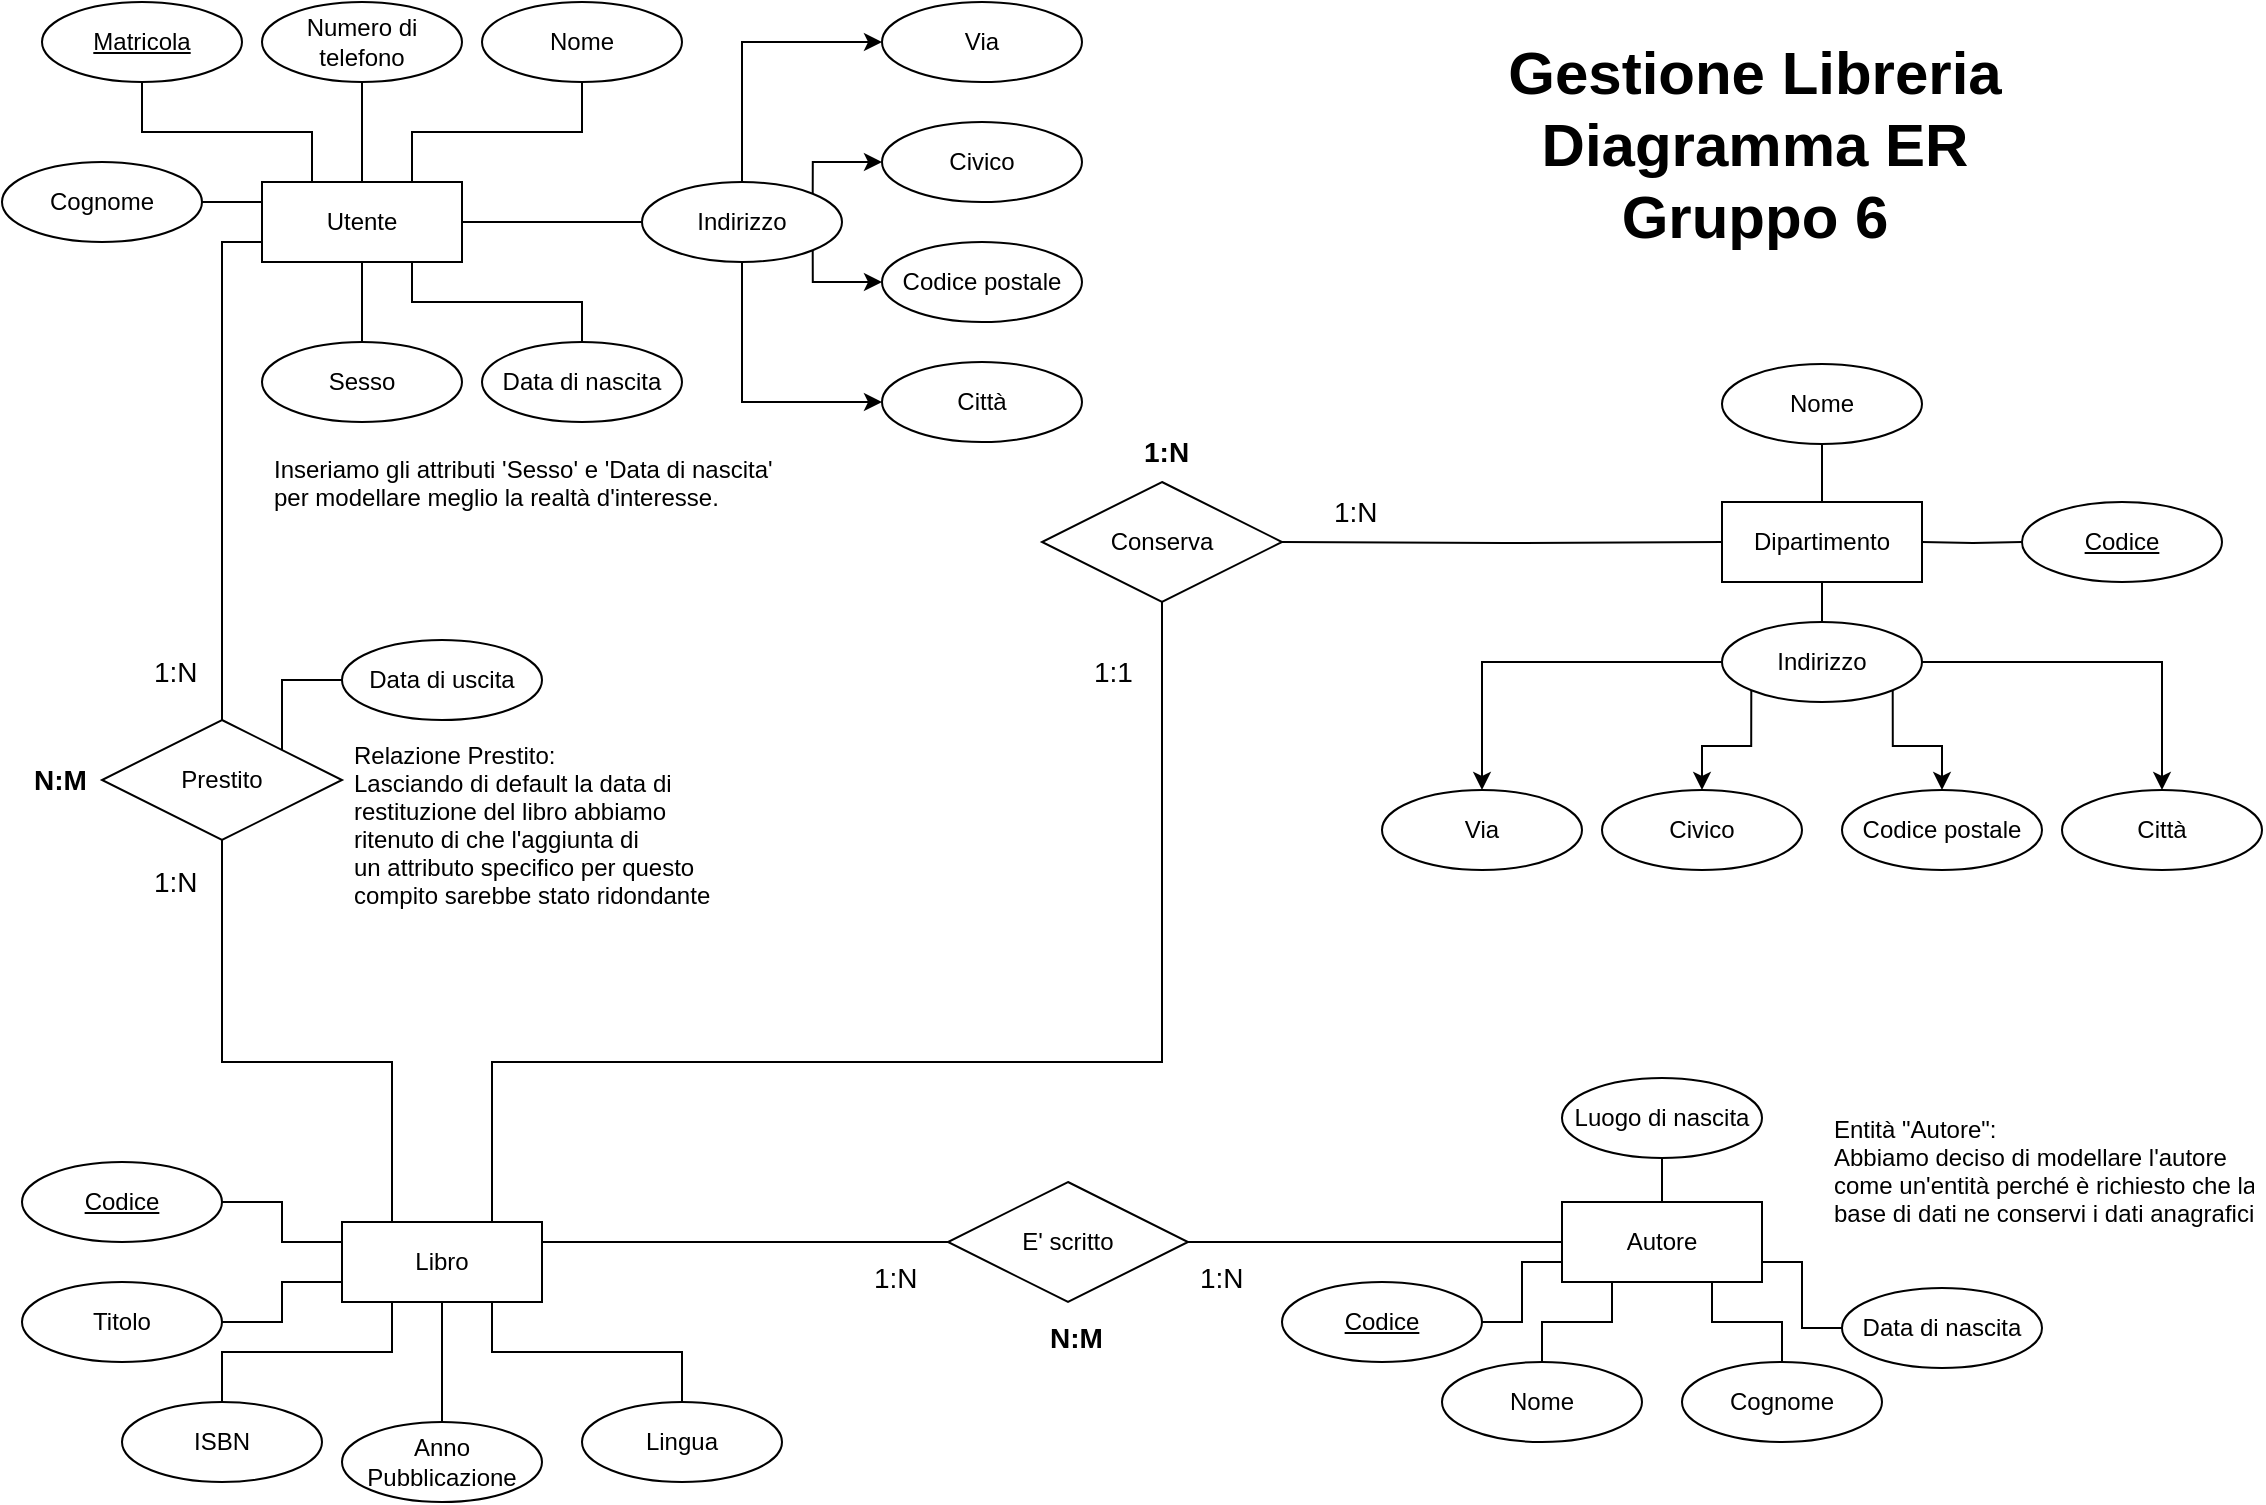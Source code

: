 <mxfile version="14.6.13" type="google"><diagram id="P-V1_DOeA-bm-Rh9vxhw" name="Page-1"><mxGraphModel dx="1121" dy="663" grid="1" gridSize="10" guides="1" tooltips="1" connect="1" arrows="1" fold="1" page="1" pageScale="1" pageWidth="1169" pageHeight="827" math="0" shadow="0"><root><mxCell id="0"/><mxCell id="1" parent="0"/><mxCell id="88rJF8FgsF7wybDOvZAW-49" style="edgeStyle=orthogonalEdgeStyle;rounded=0;orthogonalLoop=1;jettySize=auto;html=1;exitX=0;exitY=0.75;exitDx=0;exitDy=0;entryX=0.5;entryY=0;entryDx=0;entryDy=0;endArrow=none;endFill=0;" parent="1" source="88rJF8FgsF7wybDOvZAW-2" target="88rJF8FgsF7wybDOvZAW-47" edge="1"><mxGeometry relative="1" as="geometry"/></mxCell><mxCell id="88rJF8FgsF7wybDOvZAW-81" value="" style="group" parent="1" vertex="1" connectable="0"><mxGeometry x="540" y="230" width="180" height="140" as="geometry"/></mxCell><mxCell id="88rJF8FgsF7wybDOvZAW-25" value="Conserva" style="shape=rhombus;perimeter=rhombusPerimeter;whiteSpace=wrap;html=1;align=center;" parent="88rJF8FgsF7wybDOvZAW-81" vertex="1"><mxGeometry y="30" width="120" height="60" as="geometry"/></mxCell><mxCell id="88rJF8FgsF7wybDOvZAW-28" value="1:1" style="text;strokeColor=none;fillColor=none;spacingLeft=4;spacingRight=4;overflow=hidden;rotatable=0;points=[[0,0.5],[1,0.5]];portConstraint=eastwest;fontSize=14;" parent="88rJF8FgsF7wybDOvZAW-81" vertex="1"><mxGeometry x="20" y="110" width="40" height="30" as="geometry"/></mxCell><mxCell id="88rJF8FgsF7wybDOvZAW-29" value="1:N" style="text;strokeColor=none;fillColor=none;spacingLeft=4;spacingRight=4;overflow=hidden;rotatable=0;points=[[0,0.5],[1,0.5]];portConstraint=eastwest;fontSize=14;" parent="88rJF8FgsF7wybDOvZAW-81" vertex="1"><mxGeometry x="140" y="30" width="40" height="30" as="geometry"/></mxCell><mxCell id="88rJF8FgsF7wybDOvZAW-30" value="1:N" style="text;strokeColor=none;fillColor=none;spacingLeft=4;spacingRight=4;overflow=hidden;rotatable=0;points=[[0,0.5],[1,0.5]];portConstraint=eastwest;fontSize=14;fontStyle=1" parent="88rJF8FgsF7wybDOvZAW-81" vertex="1"><mxGeometry x="45" width="40" height="30" as="geometry"/></mxCell><mxCell id="88rJF8FgsF7wybDOvZAW-96" style="edgeStyle=orthogonalEdgeStyle;rounded=0;orthogonalLoop=1;jettySize=auto;html=1;exitX=1;exitY=0.5;exitDx=0;exitDy=0;entryX=0;entryY=0.5;entryDx=0;entryDy=0;endArrow=none;endFill=0;" parent="1" source="88rJF8FgsF7wybDOvZAW-85" target="88rJF8FgsF7wybDOvZAW-86" edge="1"><mxGeometry relative="1" as="geometry"/></mxCell><mxCell id="88rJF8FgsF7wybDOvZAW-95" style="edgeStyle=orthogonalEdgeStyle;rounded=0;orthogonalLoop=1;jettySize=auto;html=1;exitX=1;exitY=0.25;exitDx=0;exitDy=0;entryX=0;entryY=0.5;entryDx=0;entryDy=0;endArrow=none;endFill=0;" parent="1" source="88rJF8FgsF7wybDOvZAW-53" target="88rJF8FgsF7wybDOvZAW-85" edge="1"><mxGeometry relative="1" as="geometry"/></mxCell><mxCell id="88rJF8FgsF7wybDOvZAW-101" value="" style="group" parent="1" vertex="1" connectable="0"><mxGeometry x="450" y="610" width="203" height="93" as="geometry"/></mxCell><mxCell id="88rJF8FgsF7wybDOvZAW-85" value="E' scritto" style="shape=rhombus;perimeter=rhombusPerimeter;whiteSpace=wrap;html=1;align=center;" parent="88rJF8FgsF7wybDOvZAW-101" vertex="1"><mxGeometry x="43" width="120" height="60" as="geometry"/></mxCell><mxCell id="88rJF8FgsF7wybDOvZAW-97" value="1:N" style="text;strokeColor=none;fillColor=none;spacingLeft=4;spacingRight=4;overflow=hidden;rotatable=0;points=[[0,0.5],[1,0.5]];portConstraint=eastwest;fontSize=14;" parent="88rJF8FgsF7wybDOvZAW-101" vertex="1"><mxGeometry y="33" width="40" height="30" as="geometry"/></mxCell><mxCell id="88rJF8FgsF7wybDOvZAW-98" value="1:N" style="text;strokeColor=none;fillColor=none;spacingLeft=4;spacingRight=4;overflow=hidden;rotatable=0;points=[[0,0.5],[1,0.5]];portConstraint=eastwest;fontSize=14;" parent="88rJF8FgsF7wybDOvZAW-101" vertex="1"><mxGeometry x="163" y="33" width="40" height="30" as="geometry"/></mxCell><mxCell id="88rJF8FgsF7wybDOvZAW-99" value="N:M" style="text;strokeColor=none;fillColor=none;spacingLeft=4;spacingRight=4;overflow=hidden;rotatable=0;points=[[0,0.5],[1,0.5]];portConstraint=eastwest;fontSize=14;fontStyle=1" parent="88rJF8FgsF7wybDOvZAW-101" vertex="1"><mxGeometry x="88" y="63" width="40" height="30" as="geometry"/></mxCell><mxCell id="88rJF8FgsF7wybDOvZAW-141" style="edgeStyle=orthogonalEdgeStyle;rounded=0;orthogonalLoop=1;jettySize=auto;html=1;exitX=0.5;exitY=1;exitDx=0;exitDy=0;entryX=0.25;entryY=0;entryDx=0;entryDy=0;startArrow=none;startFill=0;endArrow=none;endFill=0;" parent="1" source="88rJF8FgsF7wybDOvZAW-47" target="88rJF8FgsF7wybDOvZAW-53" edge="1"><mxGeometry relative="1" as="geometry"><Array as="points"><mxPoint x="130" y="550"/><mxPoint x="215" y="550"/></Array></mxGeometry></mxCell><mxCell id="88rJF8FgsF7wybDOvZAW-143" style="edgeStyle=orthogonalEdgeStyle;rounded=0;orthogonalLoop=1;jettySize=auto;html=1;exitX=0.5;exitY=1;exitDx=0;exitDy=0;entryX=0.75;entryY=0;entryDx=0;entryDy=0;startArrow=none;startFill=0;endArrow=none;endFill=0;" parent="1" source="88rJF8FgsF7wybDOvZAW-25" target="88rJF8FgsF7wybDOvZAW-53" edge="1"><mxGeometry relative="1" as="geometry"><Array as="points"><mxPoint x="600" y="550"/><mxPoint x="265" y="550"/></Array></mxGeometry></mxCell><mxCell id="TmYQ0ed5oYSn1XaQMWYc-7" value="" style="group" vertex="1" connectable="0" parent="1"><mxGeometry x="30" y="600" width="380" height="170" as="geometry"/></mxCell><mxCell id="88rJF8FgsF7wybDOvZAW-53" value="Libro" style="whiteSpace=wrap;html=1;align=center;" parent="TmYQ0ed5oYSn1XaQMWYc-7" vertex="1"><mxGeometry x="160" y="30" width="100" height="40" as="geometry"/></mxCell><mxCell id="88rJF8FgsF7wybDOvZAW-54" value="Codice" style="ellipse;whiteSpace=wrap;html=1;align=center;fontStyle=4;" parent="TmYQ0ed5oYSn1XaQMWYc-7" vertex="1"><mxGeometry width="100" height="40" as="geometry"/></mxCell><mxCell id="TmYQ0ed5oYSn1XaQMWYc-2" style="edgeStyle=orthogonalEdgeStyle;rounded=0;orthogonalLoop=1;jettySize=auto;html=1;exitX=0;exitY=0.25;exitDx=0;exitDy=0;entryX=1;entryY=0.5;entryDx=0;entryDy=0;endArrow=none;endFill=0;" edge="1" parent="TmYQ0ed5oYSn1XaQMWYc-7" source="88rJF8FgsF7wybDOvZAW-53" target="88rJF8FgsF7wybDOvZAW-54"><mxGeometry relative="1" as="geometry"/></mxCell><mxCell id="88rJF8FgsF7wybDOvZAW-56" value="Titolo" style="ellipse;whiteSpace=wrap;html=1;align=center;" parent="TmYQ0ed5oYSn1XaQMWYc-7" vertex="1"><mxGeometry y="60" width="100" height="40" as="geometry"/></mxCell><mxCell id="TmYQ0ed5oYSn1XaQMWYc-3" style="edgeStyle=orthogonalEdgeStyle;rounded=0;orthogonalLoop=1;jettySize=auto;html=1;exitX=0;exitY=0.75;exitDx=0;exitDy=0;entryX=1;entryY=0.5;entryDx=0;entryDy=0;endArrow=none;endFill=0;" edge="1" parent="TmYQ0ed5oYSn1XaQMWYc-7" source="88rJF8FgsF7wybDOvZAW-53" target="88rJF8FgsF7wybDOvZAW-56"><mxGeometry relative="1" as="geometry"/></mxCell><mxCell id="88rJF8FgsF7wybDOvZAW-62" value="Anno Pubblicazione" style="ellipse;whiteSpace=wrap;html=1;align=center;" parent="TmYQ0ed5oYSn1XaQMWYc-7" vertex="1"><mxGeometry x="160" y="130" width="100" height="40" as="geometry"/></mxCell><mxCell id="TmYQ0ed5oYSn1XaQMWYc-5" style="edgeStyle=orthogonalEdgeStyle;rounded=0;orthogonalLoop=1;jettySize=auto;html=1;exitX=0.5;exitY=1;exitDx=0;exitDy=0;entryX=0.5;entryY=0;entryDx=0;entryDy=0;endArrow=none;endFill=0;" edge="1" parent="TmYQ0ed5oYSn1XaQMWYc-7" source="88rJF8FgsF7wybDOvZAW-53" target="88rJF8FgsF7wybDOvZAW-62"><mxGeometry relative="1" as="geometry"/></mxCell><mxCell id="88rJF8FgsF7wybDOvZAW-66" value="ISBN" style="ellipse;whiteSpace=wrap;html=1;align=center;" parent="TmYQ0ed5oYSn1XaQMWYc-7" vertex="1"><mxGeometry x="50" y="120" width="100" height="40" as="geometry"/></mxCell><mxCell id="TmYQ0ed5oYSn1XaQMWYc-4" style="edgeStyle=orthogonalEdgeStyle;rounded=0;orthogonalLoop=1;jettySize=auto;html=1;exitX=0.25;exitY=1;exitDx=0;exitDy=0;entryX=0.5;entryY=0;entryDx=0;entryDy=0;endArrow=none;endFill=0;" edge="1" parent="TmYQ0ed5oYSn1XaQMWYc-7" source="88rJF8FgsF7wybDOvZAW-53" target="88rJF8FgsF7wybDOvZAW-66"><mxGeometry relative="1" as="geometry"/></mxCell><mxCell id="TmYQ0ed5oYSn1XaQMWYc-1" value="Lingua" style="ellipse;whiteSpace=wrap;html=1;align=center;" vertex="1" parent="TmYQ0ed5oYSn1XaQMWYc-7"><mxGeometry x="280" y="120" width="100" height="40" as="geometry"/></mxCell><mxCell id="TmYQ0ed5oYSn1XaQMWYc-6" style="edgeStyle=orthogonalEdgeStyle;rounded=0;orthogonalLoop=1;jettySize=auto;html=1;exitX=0.75;exitY=1;exitDx=0;exitDy=0;entryX=0.5;entryY=0;entryDx=0;entryDy=0;endArrow=none;endFill=0;" edge="1" parent="TmYQ0ed5oYSn1XaQMWYc-7" source="88rJF8FgsF7wybDOvZAW-53" target="TmYQ0ed5oYSn1XaQMWYc-1"><mxGeometry relative="1" as="geometry"/></mxCell><mxCell id="TmYQ0ed5oYSn1XaQMWYc-11" value="Gestione Libreria &#10;Diagramma ER&#10;Gruppo 6" style="text;strokeColor=none;fillColor=none;spacingLeft=4;spacingRight=4;overflow=hidden;rotatable=0;points=[[0,0.5],[1,0.5]];portConstraint=eastwest;fontSize=30;align=center;fontStyle=1" vertex="1" parent="1"><mxGeometry x="653" y="30" width="487" height="130" as="geometry"/></mxCell><mxCell id="TmYQ0ed5oYSn1XaQMWYc-13" value="" style="group" vertex="1" connectable="0" parent="1"><mxGeometry x="20" y="20" width="540" height="280" as="geometry"/></mxCell><mxCell id="88rJF8FgsF7wybDOvZAW-2" value="&lt;font style=&quot;vertical-align: inherit&quot;&gt;&lt;font style=&quot;vertical-align: inherit&quot;&gt;Utente&lt;/font&gt;&lt;/font&gt;" style="whiteSpace=wrap;html=1;align=center;" parent="TmYQ0ed5oYSn1XaQMWYc-13" vertex="1"><mxGeometry x="130" y="90" width="100" height="40" as="geometry"/></mxCell><mxCell id="88rJF8FgsF7wybDOvZAW-3" value="&lt;font style=&quot;vertical-align: inherit&quot;&gt;&lt;font style=&quot;vertical-align: inherit&quot;&gt;Matricola&lt;/font&gt;&lt;/font&gt;" style="ellipse;whiteSpace=wrap;html=1;align=center;fontStyle=4;" parent="TmYQ0ed5oYSn1XaQMWYc-13" vertex="1"><mxGeometry x="20" width="100" height="40" as="geometry"/></mxCell><mxCell id="88rJF8FgsF7wybDOvZAW-4" style="edgeStyle=orthogonalEdgeStyle;rounded=0;orthogonalLoop=1;jettySize=auto;html=1;exitX=0.25;exitY=0;exitDx=0;exitDy=0;entryX=0.5;entryY=1;entryDx=0;entryDy=0;endArrow=none;endFill=0;" parent="TmYQ0ed5oYSn1XaQMWYc-13" source="88rJF8FgsF7wybDOvZAW-2" target="88rJF8FgsF7wybDOvZAW-3" edge="1"><mxGeometry x="20" as="geometry"/></mxCell><mxCell id="88rJF8FgsF7wybDOvZAW-5" value="&lt;font style=&quot;vertical-align: inherit&quot;&gt;&lt;font style=&quot;vertical-align: inherit&quot;&gt;Numero di telefono&lt;/font&gt;&lt;/font&gt;" style="ellipse;whiteSpace=wrap;html=1;align=center;" parent="TmYQ0ed5oYSn1XaQMWYc-13" vertex="1"><mxGeometry x="130" width="100" height="40" as="geometry"/></mxCell><mxCell id="88rJF8FgsF7wybDOvZAW-6" style="edgeStyle=orthogonalEdgeStyle;rounded=0;orthogonalLoop=1;jettySize=auto;html=1;exitX=0.5;exitY=0;exitDx=0;exitDy=0;entryX=0.5;entryY=1;entryDx=0;entryDy=0;endArrow=none;endFill=0;" parent="TmYQ0ed5oYSn1XaQMWYc-13" source="88rJF8FgsF7wybDOvZAW-2" target="88rJF8FgsF7wybDOvZAW-5" edge="1"><mxGeometry x="20" as="geometry"/></mxCell><mxCell id="88rJF8FgsF7wybDOvZAW-7" value="&lt;font style=&quot;vertical-align: inherit&quot;&gt;&lt;font style=&quot;vertical-align: inherit&quot;&gt;&lt;font style=&quot;vertical-align: inherit&quot;&gt;&lt;font style=&quot;vertical-align: inherit&quot;&gt;Nome&lt;/font&gt;&lt;/font&gt;&lt;/font&gt;&lt;/font&gt;" style="ellipse;whiteSpace=wrap;html=1;align=center;" parent="TmYQ0ed5oYSn1XaQMWYc-13" vertex="1"><mxGeometry x="240" width="100" height="40" as="geometry"/></mxCell><mxCell id="88rJF8FgsF7wybDOvZAW-8" style="edgeStyle=orthogonalEdgeStyle;rounded=0;orthogonalLoop=1;jettySize=auto;html=1;exitX=0.75;exitY=0;exitDx=0;exitDy=0;entryX=0.5;entryY=1;entryDx=0;entryDy=0;endArrow=none;endFill=0;" parent="TmYQ0ed5oYSn1XaQMWYc-13" source="88rJF8FgsF7wybDOvZAW-2" target="88rJF8FgsF7wybDOvZAW-7" edge="1"><mxGeometry x="20" as="geometry"/></mxCell><mxCell id="88rJF8FgsF7wybDOvZAW-9" value="&lt;font style=&quot;vertical-align: inherit&quot;&gt;&lt;font style=&quot;vertical-align: inherit&quot;&gt;&lt;font style=&quot;vertical-align: inherit&quot;&gt;&lt;font style=&quot;vertical-align: inherit&quot;&gt;Cognome&lt;/font&gt;&lt;/font&gt;&lt;/font&gt;&lt;/font&gt;" style="ellipse;whiteSpace=wrap;html=1;align=center;" parent="TmYQ0ed5oYSn1XaQMWYc-13" vertex="1"><mxGeometry y="80" width="100" height="40" as="geometry"/></mxCell><mxCell id="TmYQ0ed5oYSn1XaQMWYc-12" style="edgeStyle=orthogonalEdgeStyle;rounded=0;orthogonalLoop=1;jettySize=auto;html=1;exitX=0;exitY=0.25;exitDx=0;exitDy=0;entryX=1;entryY=0.5;entryDx=0;entryDy=0;fontSize=30;endArrow=none;endFill=0;" edge="1" parent="TmYQ0ed5oYSn1XaQMWYc-13" source="88rJF8FgsF7wybDOvZAW-2" target="88rJF8FgsF7wybDOvZAW-9"><mxGeometry relative="1" as="geometry"/></mxCell><mxCell id="88rJF8FgsF7wybDOvZAW-11" value="Indirizzo" style="ellipse;whiteSpace=wrap;html=1;align=center;" parent="TmYQ0ed5oYSn1XaQMWYc-13" vertex="1"><mxGeometry x="320" y="90" width="100" height="40" as="geometry"/></mxCell><mxCell id="88rJF8FgsF7wybDOvZAW-102" style="edgeStyle=orthogonalEdgeStyle;rounded=0;orthogonalLoop=1;jettySize=auto;html=1;exitX=1;exitY=0.5;exitDx=0;exitDy=0;entryX=0;entryY=0.5;entryDx=0;entryDy=0;endArrow=none;endFill=0;" parent="TmYQ0ed5oYSn1XaQMWYc-13" source="88rJF8FgsF7wybDOvZAW-2" target="88rJF8FgsF7wybDOvZAW-11" edge="1"><mxGeometry as="geometry"/></mxCell><mxCell id="88rJF8FgsF7wybDOvZAW-14" value="Via" style="ellipse;whiteSpace=wrap;html=1;align=center;" parent="TmYQ0ed5oYSn1XaQMWYc-13" vertex="1"><mxGeometry x="440" width="100" height="40" as="geometry"/></mxCell><mxCell id="88rJF8FgsF7wybDOvZAW-104" style="edgeStyle=orthogonalEdgeStyle;rounded=0;orthogonalLoop=1;jettySize=auto;html=1;exitX=0.5;exitY=0;exitDx=0;exitDy=0;entryX=0;entryY=0.5;entryDx=0;entryDy=0;endArrow=classic;endFill=1;" parent="TmYQ0ed5oYSn1XaQMWYc-13" source="88rJF8FgsF7wybDOvZAW-11" target="88rJF8FgsF7wybDOvZAW-14" edge="1"><mxGeometry as="geometry"/></mxCell><mxCell id="88rJF8FgsF7wybDOvZAW-115" style="edgeStyle=orthogonalEdgeStyle;rounded=0;orthogonalLoop=1;jettySize=auto;html=1;exitX=0;exitY=0.5;exitDx=0;exitDy=0;entryX=1;entryY=0;entryDx=0;entryDy=0;endArrow=none;endFill=0;startArrow=classic;startFill=1;" parent="TmYQ0ed5oYSn1XaQMWYc-13" source="88rJF8FgsF7wybDOvZAW-15" target="88rJF8FgsF7wybDOvZAW-11" edge="1"><mxGeometry as="geometry"/></mxCell><mxCell id="88rJF8FgsF7wybDOvZAW-15" value="Civico" style="ellipse;whiteSpace=wrap;html=1;align=center;" parent="TmYQ0ed5oYSn1XaQMWYc-13" vertex="1"><mxGeometry x="440" y="60" width="100" height="40" as="geometry"/></mxCell><mxCell id="88rJF8FgsF7wybDOvZAW-16" value="Città" style="ellipse;whiteSpace=wrap;html=1;align=center;" parent="TmYQ0ed5oYSn1XaQMWYc-13" vertex="1"><mxGeometry x="440" y="180" width="100" height="40" as="geometry"/></mxCell><mxCell id="88rJF8FgsF7wybDOvZAW-105" style="edgeStyle=orthogonalEdgeStyle;rounded=0;orthogonalLoop=1;jettySize=auto;html=1;exitX=0.5;exitY=1;exitDx=0;exitDy=0;entryX=0;entryY=0.5;entryDx=0;entryDy=0;endArrow=classic;endFill=1;" parent="TmYQ0ed5oYSn1XaQMWYc-13" source="88rJF8FgsF7wybDOvZAW-11" target="88rJF8FgsF7wybDOvZAW-16" edge="1"><mxGeometry as="geometry"/></mxCell><mxCell id="88rJF8FgsF7wybDOvZAW-107" value="Sesso" style="ellipse;whiteSpace=wrap;html=1;align=center;" parent="TmYQ0ed5oYSn1XaQMWYc-13" vertex="1"><mxGeometry x="130" y="170" width="100" height="40" as="geometry"/></mxCell><mxCell id="88rJF8FgsF7wybDOvZAW-111" value="Data di nascita" style="ellipse;whiteSpace=wrap;html=1;align=center;" parent="TmYQ0ed5oYSn1XaQMWYc-13" vertex="1"><mxGeometry x="240" y="170" width="100" height="40" as="geometry"/></mxCell><mxCell id="88rJF8FgsF7wybDOvZAW-113" value="Inseriamo gli attributi 'Sesso' e 'Data di nascita' &#10;per modellare meglio la realtà d'interesse." style="text;strokeColor=none;fillColor=none;spacingLeft=4;spacingRight=4;overflow=hidden;rotatable=0;points=[[0,0.5],[1,0.5]];portConstraint=eastwest;fontSize=12;" parent="TmYQ0ed5oYSn1XaQMWYc-13" vertex="1"><mxGeometry x="130" y="220" width="280" height="60" as="geometry"/></mxCell><mxCell id="88rJF8FgsF7wybDOvZAW-118" style="edgeStyle=orthogonalEdgeStyle;rounded=0;orthogonalLoop=1;jettySize=auto;html=1;exitX=0;exitY=0.5;exitDx=0;exitDy=0;entryX=1;entryY=1;entryDx=0;entryDy=0;endArrow=none;endFill=0;startArrow=classic;startFill=1;" parent="TmYQ0ed5oYSn1XaQMWYc-13" source="88rJF8FgsF7wybDOvZAW-116" target="88rJF8FgsF7wybDOvZAW-11" edge="1"><mxGeometry as="geometry"/></mxCell><mxCell id="88rJF8FgsF7wybDOvZAW-116" value="Codice postale" style="ellipse;whiteSpace=wrap;html=1;align=center;" parent="TmYQ0ed5oYSn1XaQMWYc-13" vertex="1"><mxGeometry x="440" y="120" width="100" height="40" as="geometry"/></mxCell><mxCell id="88rJF8FgsF7wybDOvZAW-110" style="edgeStyle=orthogonalEdgeStyle;rounded=0;orthogonalLoop=1;jettySize=auto;html=1;exitX=0.5;exitY=1;exitDx=0;exitDy=0;entryX=0.5;entryY=0;entryDx=0;entryDy=0;endArrow=none;endFill=0;" parent="TmYQ0ed5oYSn1XaQMWYc-13" source="88rJF8FgsF7wybDOvZAW-2" target="88rJF8FgsF7wybDOvZAW-107" edge="1"><mxGeometry as="geometry"/></mxCell><mxCell id="88rJF8FgsF7wybDOvZAW-112" style="edgeStyle=orthogonalEdgeStyle;rounded=0;orthogonalLoop=1;jettySize=auto;html=1;exitX=0.75;exitY=1;exitDx=0;exitDy=0;entryX=0.5;entryY=0;entryDx=0;entryDy=0;endArrow=none;endFill=0;" parent="TmYQ0ed5oYSn1XaQMWYc-13" source="88rJF8FgsF7wybDOvZAW-2" target="88rJF8FgsF7wybDOvZAW-111" edge="1"><mxGeometry as="geometry"/></mxCell><mxCell id="TmYQ0ed5oYSn1XaQMWYc-14" value="" style="group" vertex="1" connectable="0" parent="1"><mxGeometry x="30" y="335" width="350" height="158" as="geometry"/></mxCell><mxCell id="88rJF8FgsF7wybDOvZAW-47" value="Prestito" style="shape=rhombus;perimeter=rhombusPerimeter;whiteSpace=wrap;html=1;align=center;" parent="TmYQ0ed5oYSn1XaQMWYc-14" vertex="1"><mxGeometry x="40" y="44" width="120" height="60" as="geometry"/></mxCell><mxCell id="88rJF8FgsF7wybDOvZAW-52" style="edgeStyle=orthogonalEdgeStyle;rounded=0;orthogonalLoop=1;jettySize=auto;html=1;exitX=0;exitY=0.5;exitDx=0;exitDy=0;entryX=1;entryY=0;entryDx=0;entryDy=0;endArrow=none;endFill=0;" parent="TmYQ0ed5oYSn1XaQMWYc-14" source="88rJF8FgsF7wybDOvZAW-50" target="88rJF8FgsF7wybDOvZAW-47" edge="1"><mxGeometry y="-5" as="geometry"/></mxCell><mxCell id="88rJF8FgsF7wybDOvZAW-50" value="Data di uscita" style="ellipse;whiteSpace=wrap;html=1;align=center;" parent="TmYQ0ed5oYSn1XaQMWYc-14" vertex="1"><mxGeometry x="160" y="4" width="100" height="40" as="geometry"/></mxCell><mxCell id="88rJF8FgsF7wybDOvZAW-77" value="1:N" style="text;strokeColor=none;fillColor=none;spacingLeft=4;spacingRight=4;overflow=hidden;rotatable=0;points=[[0,0.5],[1,0.5]];portConstraint=eastwest;fontSize=14;" parent="TmYQ0ed5oYSn1XaQMWYc-14" vertex="1"><mxGeometry x="60" y="5" width="40" height="30" as="geometry"/></mxCell><mxCell id="88rJF8FgsF7wybDOvZAW-78" value="1:N" style="text;strokeColor=none;fillColor=none;spacingLeft=4;spacingRight=4;overflow=hidden;rotatable=0;points=[[0,0.5],[1,0.5]];portConstraint=eastwest;fontSize=14;" parent="TmYQ0ed5oYSn1XaQMWYc-14" vertex="1"><mxGeometry x="60" y="110" width="40" height="30" as="geometry"/></mxCell><mxCell id="88rJF8FgsF7wybDOvZAW-79" value="N:M" style="text;strokeColor=none;fillColor=none;spacingLeft=4;spacingRight=4;overflow=hidden;rotatable=0;points=[[0,0.5],[1,0.5]];portConstraint=eastwest;fontSize=14;fontStyle=1" parent="TmYQ0ed5oYSn1XaQMWYc-14" vertex="1"><mxGeometry y="59" width="40" height="30" as="geometry"/></mxCell><mxCell id="88rJF8FgsF7wybDOvZAW-83" value="Relazione Prestito:&#10;Lasciando di default la data di &#10;restituzione del libro abbiamo&#10;ritenuto di che l'aggiunta di&#10;un attributo specifico per questo &#10;compito sarebbe stato ridondante." style="text;strokeColor=none;fillColor=none;spacingLeft=4;spacingRight=4;overflow=hidden;rotatable=0;points=[[0,0.5],[1,0.5]];portConstraint=eastwest;fontSize=12;" parent="TmYQ0ed5oYSn1XaQMWYc-14" vertex="1"><mxGeometry x="160" y="48" width="190" height="110" as="geometry"/></mxCell><mxCell id="TmYQ0ed5oYSn1XaQMWYc-15" value="" style="group" vertex="1" connectable="0" parent="1"><mxGeometry x="710" y="190" width="440" height="264" as="geometry"/></mxCell><mxCell id="88rJF8FgsF7wybDOvZAW-27" style="edgeStyle=orthogonalEdgeStyle;rounded=0;orthogonalLoop=1;jettySize=auto;html=1;exitX=0;exitY=0.5;exitDx=0;exitDy=0;entryX=1;entryY=0.5;entryDx=0;entryDy=0;endArrow=none;endFill=0;" parent="TmYQ0ed5oYSn1XaQMWYc-15" target="88rJF8FgsF7wybDOvZAW-25" edge="1"><mxGeometry as="geometry"><mxPoint x="170" y="100" as="sourcePoint"/></mxGeometry></mxCell><mxCell id="TmYQ0ed5oYSn1XaQMWYc-9" value="" style="group" vertex="1" connectable="0" parent="TmYQ0ed5oYSn1XaQMWYc-15"><mxGeometry width="440" height="264" as="geometry"/></mxCell><mxCell id="88rJF8FgsF7wybDOvZAW-31" value="Indirizzo" style="ellipse;whiteSpace=wrap;html=1;align=center;" parent="TmYQ0ed5oYSn1XaQMWYc-9" vertex="1"><mxGeometry x="170" y="140" width="100" height="40" as="geometry"/></mxCell><mxCell id="88rJF8FgsF7wybDOvZAW-38" style="edgeStyle=orthogonalEdgeStyle;rounded=0;orthogonalLoop=1;jettySize=auto;html=1;exitX=0.5;exitY=1;exitDx=0;exitDy=0;entryX=0.5;entryY=0;entryDx=0;entryDy=0;endArrow=none;endFill=0;" parent="TmYQ0ed5oYSn1XaQMWYc-9" target="88rJF8FgsF7wybDOvZAW-31" edge="1"><mxGeometry x="60" as="geometry"><mxPoint x="220" y="120" as="sourcePoint"/></mxGeometry></mxCell><mxCell id="88rJF8FgsF7wybDOvZAW-32" value="Via" style="ellipse;whiteSpace=wrap;html=1;align=center;" parent="TmYQ0ed5oYSn1XaQMWYc-9" vertex="1"><mxGeometry y="224" width="100" height="40" as="geometry"/></mxCell><mxCell id="88rJF8FgsF7wybDOvZAW-120" style="edgeStyle=orthogonalEdgeStyle;rounded=0;orthogonalLoop=1;jettySize=auto;html=1;exitX=0;exitY=0.5;exitDx=0;exitDy=0;entryX=0.5;entryY=0;entryDx=0;entryDy=0;endArrow=classic;endFill=1;" parent="TmYQ0ed5oYSn1XaQMWYc-9" source="88rJF8FgsF7wybDOvZAW-31" target="88rJF8FgsF7wybDOvZAW-32" edge="1"><mxGeometry as="geometry"/></mxCell><mxCell id="88rJF8FgsF7wybDOvZAW-34" value="Civico" style="ellipse;whiteSpace=wrap;html=1;align=center;" parent="TmYQ0ed5oYSn1XaQMWYc-9" vertex="1"><mxGeometry x="110" y="224" width="100" height="40" as="geometry"/></mxCell><mxCell id="88rJF8FgsF7wybDOvZAW-124" style="edgeStyle=orthogonalEdgeStyle;rounded=0;orthogonalLoop=1;jettySize=auto;html=1;exitX=0;exitY=1;exitDx=0;exitDy=0;entryX=0.5;entryY=0;entryDx=0;entryDy=0;startArrow=none;startFill=0;endArrow=classic;endFill=1;" parent="TmYQ0ed5oYSn1XaQMWYc-9" source="88rJF8FgsF7wybDOvZAW-31" target="88rJF8FgsF7wybDOvZAW-34" edge="1"><mxGeometry as="geometry"/></mxCell><mxCell id="88rJF8FgsF7wybDOvZAW-36" value="Città" style="ellipse;whiteSpace=wrap;html=1;align=center;" parent="TmYQ0ed5oYSn1XaQMWYc-9" vertex="1"><mxGeometry x="340" y="224" width="100" height="40" as="geometry"/></mxCell><mxCell id="88rJF8FgsF7wybDOvZAW-121" style="edgeStyle=orthogonalEdgeStyle;rounded=0;orthogonalLoop=1;jettySize=auto;html=1;exitX=1;exitY=0.5;exitDx=0;exitDy=0;entryX=0.5;entryY=0;entryDx=0;entryDy=0;endArrow=classic;endFill=1;" parent="TmYQ0ed5oYSn1XaQMWYc-9" source="88rJF8FgsF7wybDOvZAW-31" target="88rJF8FgsF7wybDOvZAW-36" edge="1"><mxGeometry as="geometry"/></mxCell><mxCell id="88rJF8FgsF7wybDOvZAW-40" value="&lt;font style=&quot;vertical-align: inherit&quot;&gt;&lt;font style=&quot;vertical-align: inherit&quot;&gt;&lt;font style=&quot;vertical-align: inherit&quot;&gt;&lt;font style=&quot;vertical-align: inherit&quot;&gt;Nome&lt;/font&gt;&lt;/font&gt;&lt;/font&gt;&lt;/font&gt;" style="ellipse;whiteSpace=wrap;html=1;align=center;" parent="TmYQ0ed5oYSn1XaQMWYc-9" vertex="1"><mxGeometry x="170" y="11" width="100" height="40" as="geometry"/></mxCell><mxCell id="88rJF8FgsF7wybDOvZAW-41" style="edgeStyle=orthogonalEdgeStyle;rounded=0;orthogonalLoop=1;jettySize=auto;html=1;exitX=0.5;exitY=0;exitDx=0;exitDy=0;entryX=0.5;entryY=1;entryDx=0;entryDy=0;endArrow=none;endFill=0;" parent="TmYQ0ed5oYSn1XaQMWYc-9" target="88rJF8FgsF7wybDOvZAW-40" edge="1"><mxGeometry x="60" as="geometry"><mxPoint x="220" y="80" as="sourcePoint"/></mxGeometry></mxCell><mxCell id="88rJF8FgsF7wybDOvZAW-42" value="Codice" style="ellipse;whiteSpace=wrap;html=1;align=center;fontStyle=4;" parent="TmYQ0ed5oYSn1XaQMWYc-9" vertex="1"><mxGeometry x="320" y="80" width="100" height="40" as="geometry"/></mxCell><mxCell id="88rJF8FgsF7wybDOvZAW-43" style="edgeStyle=orthogonalEdgeStyle;rounded=0;orthogonalLoop=1;jettySize=auto;html=1;exitX=1;exitY=0.5;exitDx=0;exitDy=0;entryX=0;entryY=0.5;entryDx=0;entryDy=0;endArrow=none;endFill=0;" parent="TmYQ0ed5oYSn1XaQMWYc-9" target="88rJF8FgsF7wybDOvZAW-42" edge="1"><mxGeometry x="60" as="geometry"><mxPoint x="270" y="100" as="sourcePoint"/></mxGeometry></mxCell><mxCell id="88rJF8FgsF7wybDOvZAW-123" value="Codice postale" style="ellipse;whiteSpace=wrap;html=1;align=center;" parent="TmYQ0ed5oYSn1XaQMWYc-9" vertex="1"><mxGeometry x="230" y="224" width="100" height="40" as="geometry"/></mxCell><mxCell id="88rJF8FgsF7wybDOvZAW-129" style="edgeStyle=orthogonalEdgeStyle;rounded=0;orthogonalLoop=1;jettySize=auto;html=1;exitX=1;exitY=1;exitDx=0;exitDy=0;entryX=0.5;entryY=0;entryDx=0;entryDy=0;startArrow=none;startFill=0;endArrow=classic;endFill=1;" parent="TmYQ0ed5oYSn1XaQMWYc-9" source="88rJF8FgsF7wybDOvZAW-31" target="88rJF8FgsF7wybDOvZAW-123" edge="1"><mxGeometry as="geometry"/></mxCell><mxCell id="TmYQ0ed5oYSn1XaQMWYc-8" value="Dipartimento" style="whiteSpace=wrap;html=1;align=center;" vertex="1" parent="TmYQ0ed5oYSn1XaQMWYc-9"><mxGeometry x="170" y="80" width="100" height="40" as="geometry"/></mxCell><mxCell id="TmYQ0ed5oYSn1XaQMWYc-16" value="" style="group" vertex="1" connectable="0" parent="1"><mxGeometry x="660" y="558" width="491" height="182" as="geometry"/></mxCell><mxCell id="88rJF8FgsF7wybDOvZAW-86" value="Autore" style="whiteSpace=wrap;html=1;align=center;" parent="TmYQ0ed5oYSn1XaQMWYc-16" vertex="1"><mxGeometry x="140" y="62" width="100" height="40" as="geometry"/></mxCell><mxCell id="88rJF8FgsF7wybDOvZAW-87" value="Codice" style="ellipse;whiteSpace=wrap;html=1;align=center;fontStyle=4;" parent="TmYQ0ed5oYSn1XaQMWYc-16" vertex="1"><mxGeometry y="102" width="100" height="40" as="geometry"/></mxCell><mxCell id="88rJF8FgsF7wybDOvZAW-135" style="edgeStyle=orthogonalEdgeStyle;rounded=0;orthogonalLoop=1;jettySize=auto;html=1;exitX=0;exitY=0.75;exitDx=0;exitDy=0;entryX=1;entryY=0.5;entryDx=0;entryDy=0;startArrow=none;startFill=0;endArrow=none;endFill=0;" parent="TmYQ0ed5oYSn1XaQMWYc-16" source="88rJF8FgsF7wybDOvZAW-86" target="88rJF8FgsF7wybDOvZAW-87" edge="1"><mxGeometry y="-18" as="geometry"/></mxCell><mxCell id="88rJF8FgsF7wybDOvZAW-88" value="Nome" style="ellipse;whiteSpace=wrap;html=1;align=center;" parent="TmYQ0ed5oYSn1XaQMWYc-16" vertex="1"><mxGeometry x="80" y="142" width="100" height="40" as="geometry"/></mxCell><mxCell id="88rJF8FgsF7wybDOvZAW-133" style="edgeStyle=orthogonalEdgeStyle;rounded=0;orthogonalLoop=1;jettySize=auto;html=1;exitX=0.25;exitY=1;exitDx=0;exitDy=0;entryX=0.5;entryY=0;entryDx=0;entryDy=0;startArrow=none;startFill=0;endArrow=none;endFill=0;" parent="TmYQ0ed5oYSn1XaQMWYc-16" source="88rJF8FgsF7wybDOvZAW-86" target="88rJF8FgsF7wybDOvZAW-88" edge="1"><mxGeometry y="-18" as="geometry"/></mxCell><mxCell id="88rJF8FgsF7wybDOvZAW-89" value="Data di nascita" style="ellipse;whiteSpace=wrap;html=1;align=center;" parent="TmYQ0ed5oYSn1XaQMWYc-16" vertex="1"><mxGeometry x="280" y="105" width="100" height="40" as="geometry"/></mxCell><mxCell id="88rJF8FgsF7wybDOvZAW-137" style="edgeStyle=orthogonalEdgeStyle;rounded=0;orthogonalLoop=1;jettySize=auto;html=1;exitX=1;exitY=0.75;exitDx=0;exitDy=0;entryX=0;entryY=0.5;entryDx=0;entryDy=0;startArrow=none;startFill=0;endArrow=none;endFill=0;" parent="TmYQ0ed5oYSn1XaQMWYc-16" source="88rJF8FgsF7wybDOvZAW-86" target="88rJF8FgsF7wybDOvZAW-89" edge="1"><mxGeometry y="-18" as="geometry"/></mxCell><mxCell id="88rJF8FgsF7wybDOvZAW-90" value="Luogo di nascita" style="ellipse;whiteSpace=wrap;html=1;align=center;" parent="TmYQ0ed5oYSn1XaQMWYc-16" vertex="1"><mxGeometry x="140" width="100" height="40" as="geometry"/></mxCell><mxCell id="88rJF8FgsF7wybDOvZAW-91" style="edgeStyle=orthogonalEdgeStyle;rounded=0;orthogonalLoop=1;jettySize=auto;html=1;exitX=0.5;exitY=0;exitDx=0;exitDy=0;entryX=0.5;entryY=1;entryDx=0;entryDy=0;endArrow=none;endFill=0;" parent="TmYQ0ed5oYSn1XaQMWYc-16" source="88rJF8FgsF7wybDOvZAW-86" target="88rJF8FgsF7wybDOvZAW-90" edge="1"><mxGeometry y="-18" as="geometry"/></mxCell><mxCell id="88rJF8FgsF7wybDOvZAW-100" value="Entità &quot;Autore&quot;:&#10;Abbiamo deciso di modellare l'autore&#10;come un'entità perché è richiesto che la&#10;base di dati ne conservi i dati anagrafici." style="text;strokeColor=none;fillColor=none;spacingLeft=4;spacingRight=4;overflow=hidden;rotatable=0;points=[[0,0.5],[1,0.5]];portConstraint=eastwest;fontSize=12;" parent="TmYQ0ed5oYSn1XaQMWYc-16" vertex="1"><mxGeometry x="270" y="12" width="221" height="70" as="geometry"/></mxCell><mxCell id="88rJF8FgsF7wybDOvZAW-132" value="Cognome" style="ellipse;whiteSpace=wrap;html=1;align=center;" parent="TmYQ0ed5oYSn1XaQMWYc-16" vertex="1"><mxGeometry x="200" y="142" width="100" height="40" as="geometry"/></mxCell><mxCell id="88rJF8FgsF7wybDOvZAW-134" style="edgeStyle=orthogonalEdgeStyle;rounded=0;orthogonalLoop=1;jettySize=auto;html=1;exitX=0.75;exitY=1;exitDx=0;exitDy=0;entryX=0.5;entryY=0;entryDx=0;entryDy=0;startArrow=none;startFill=0;endArrow=none;endFill=0;" parent="TmYQ0ed5oYSn1XaQMWYc-16" source="88rJF8FgsF7wybDOvZAW-86" target="88rJF8FgsF7wybDOvZAW-132" edge="1"><mxGeometry y="-18" as="geometry"/></mxCell></root></mxGraphModel></diagram></mxfile>